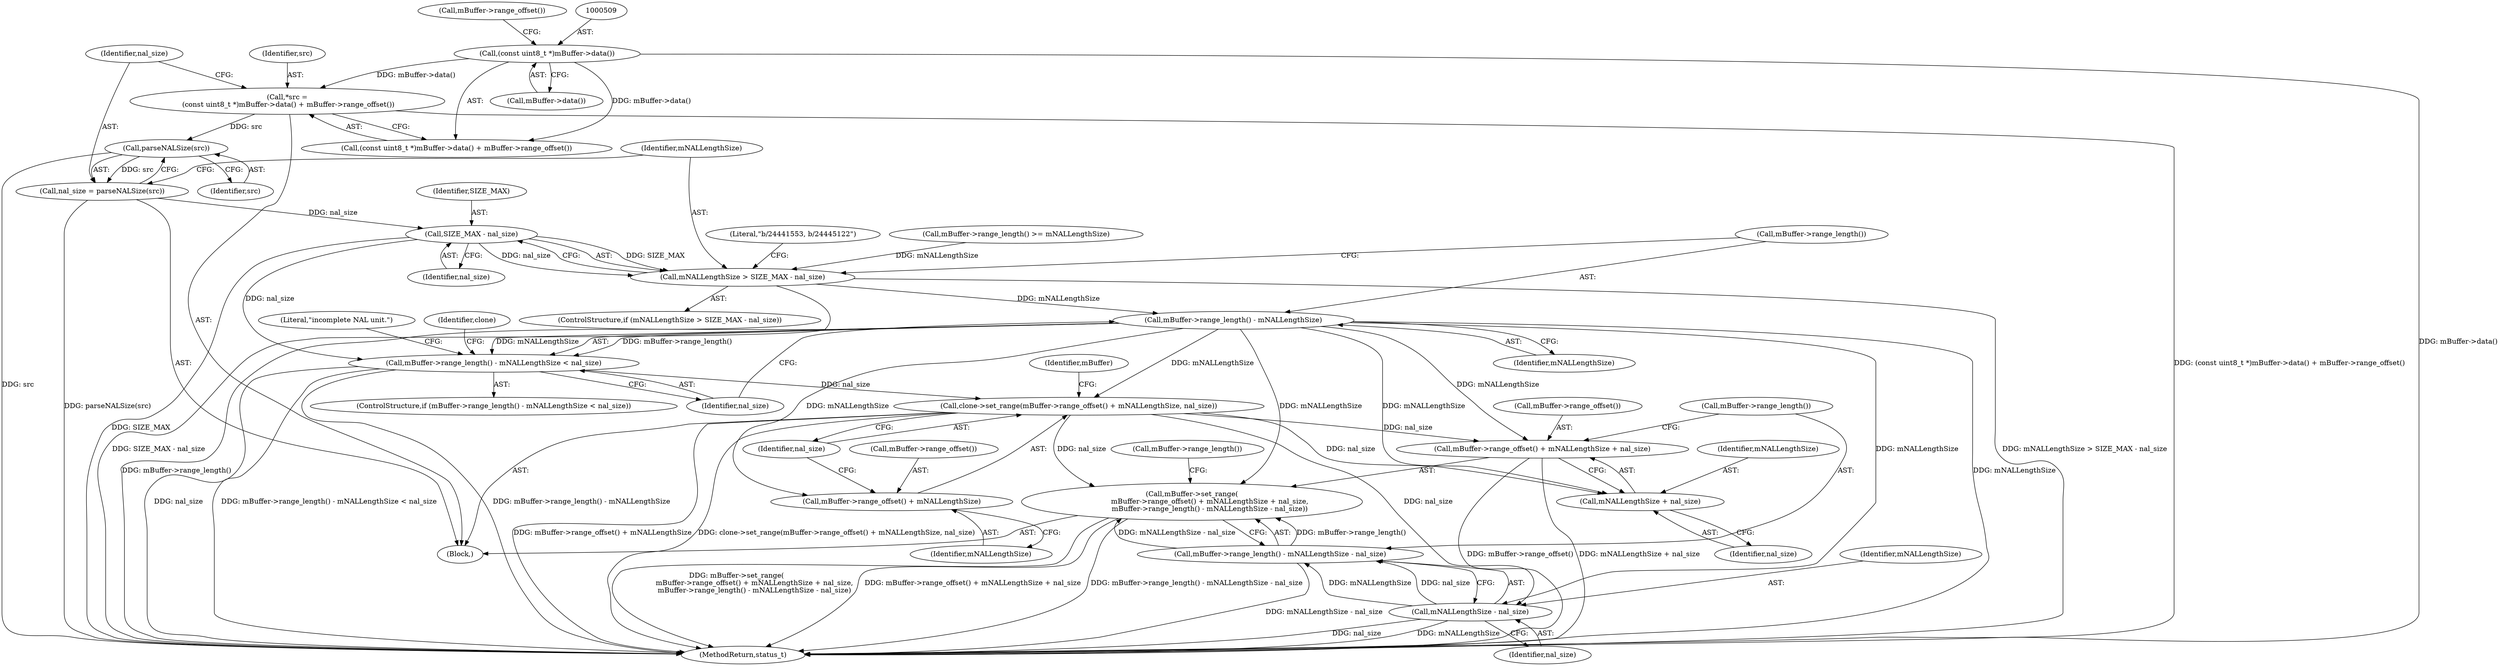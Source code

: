 digraph "0_Android_5403587a74aee2fb57076528c3927851531c8afb@pointer" {
"1000515" [label="(Call,parseNALSize(src))"];
"1000505" [label="(Call,*src =\n (const uint8_t *)mBuffer->data() + mBuffer->range_offset())"];
"1000508" [label="(Call,(const uint8_t *)mBuffer->data())"];
"1000513" [label="(Call,nal_size = parseNALSize(src))"];
"1000520" [label="(Call,SIZE_MAX - nal_size)"];
"1000518" [label="(Call,mNALLengthSize > SIZE_MAX - nal_size)"];
"1000528" [label="(Call,mBuffer->range_length() - mNALLengthSize)"];
"1000527" [label="(Call,mBuffer->range_length() - mNALLengthSize < nal_size)"];
"1000549" [label="(Call,clone->set_range(mBuffer->range_offset() + mNALLengthSize, nal_size))"];
"1000558" [label="(Call,mBuffer->set_range(\n                mBuffer->range_offset() + mNALLengthSize + nal_size,\n                mBuffer->range_length() - mNALLengthSize - nal_size))"];
"1000559" [label="(Call,mBuffer->range_offset() + mNALLengthSize + nal_size)"];
"1000561" [label="(Call,mNALLengthSize + nal_size)"];
"1000566" [label="(Call,mNALLengthSize - nal_size)"];
"1000564" [label="(Call,mBuffer->range_length() - mNALLengthSize - nal_size)"];
"1000550" [label="(Call,mBuffer->range_offset() + mNALLengthSize)"];
"1000530" [label="(Identifier,mNALLengthSize)"];
"1000529" [label="(Call,mBuffer->range_length())"];
"1000534" [label="(Literal,\"incomplete NAL unit.\")"];
"1000562" [label="(Identifier,mNALLengthSize)"];
"1000552" [label="(Identifier,mNALLengthSize)"];
"1000520" [label="(Call,SIZE_MAX - nal_size)"];
"1000526" [label="(ControlStructure,if (mBuffer->range_length() - mNALLengthSize < nal_size))"];
"1000510" [label="(Call,mBuffer->data())"];
"1000516" [label="(Identifier,src)"];
"1000519" [label="(Identifier,mNALLengthSize)"];
"1000559" [label="(Call,mBuffer->range_offset() + mNALLengthSize + nal_size)"];
"1000563" [label="(Identifier,nal_size)"];
"1000531" [label="(Identifier,nal_size)"];
"1000558" [label="(Call,mBuffer->set_range(\n                mBuffer->range_offset() + mNALLengthSize + nal_size,\n                mBuffer->range_length() - mNALLengthSize - nal_size))"];
"1000518" [label="(Call,mNALLengthSize > SIZE_MAX - nal_size)"];
"1000550" [label="(Call,mBuffer->range_offset() + mNALLengthSize)"];
"1000515" [label="(Call,parseNALSize(src))"];
"1000511" [label="(Call,mBuffer->range_offset())"];
"1000527" [label="(Call,mBuffer->range_length() - mNALLengthSize < nal_size)"];
"1000556" [label="(Identifier,mBuffer)"];
"1000514" [label="(Identifier,nal_size)"];
"1000566" [label="(Call,mNALLengthSize - nal_size)"];
"1000568" [label="(Identifier,nal_size)"];
"1000522" [label="(Identifier,nal_size)"];
"1000565" [label="(Call,mBuffer->range_length())"];
"1000564" [label="(Call,mBuffer->range_length() - mNALLengthSize - nal_size)"];
"1000525" [label="(Literal,\"b/24441553, b/24445122\")"];
"1000521" [label="(Identifier,SIZE_MAX)"];
"1000517" [label="(ControlStructure,if (mNALLengthSize > SIZE_MAX - nal_size))"];
"1000528" [label="(Call,mBuffer->range_length() - mNALLengthSize)"];
"1000571" [label="(Call,mBuffer->range_length())"];
"1000560" [label="(Call,mBuffer->range_offset())"];
"1000549" [label="(Call,clone->set_range(mBuffer->range_offset() + mNALLengthSize, nal_size))"];
"1000507" [label="(Call,(const uint8_t *)mBuffer->data() + mBuffer->range_offset())"];
"1000506" [label="(Identifier,src)"];
"1000551" [label="(Call,mBuffer->range_offset())"];
"1000513" [label="(Call,nal_size = parseNALSize(src))"];
"1000501" [label="(Call,mBuffer->range_length() >= mNALLengthSize)"];
"1000561" [label="(Call,mNALLengthSize + nal_size)"];
"1000508" [label="(Call,(const uint8_t *)mBuffer->data())"];
"1000409" [label="(Block,)"];
"1000553" [label="(Identifier,nal_size)"];
"1000567" [label="(Identifier,mNALLengthSize)"];
"1000912" [label="(MethodReturn,status_t)"];
"1000505" [label="(Call,*src =\n (const uint8_t *)mBuffer->data() + mBuffer->range_offset())"];
"1000543" [label="(Identifier,clone)"];
"1000515" -> "1000513"  [label="AST: "];
"1000515" -> "1000516"  [label="CFG: "];
"1000516" -> "1000515"  [label="AST: "];
"1000513" -> "1000515"  [label="CFG: "];
"1000515" -> "1000912"  [label="DDG: src"];
"1000515" -> "1000513"  [label="DDG: src"];
"1000505" -> "1000515"  [label="DDG: src"];
"1000505" -> "1000409"  [label="AST: "];
"1000505" -> "1000507"  [label="CFG: "];
"1000506" -> "1000505"  [label="AST: "];
"1000507" -> "1000505"  [label="AST: "];
"1000514" -> "1000505"  [label="CFG: "];
"1000505" -> "1000912"  [label="DDG: (const uint8_t *)mBuffer->data() + mBuffer->range_offset()"];
"1000508" -> "1000505"  [label="DDG: mBuffer->data()"];
"1000508" -> "1000507"  [label="AST: "];
"1000508" -> "1000510"  [label="CFG: "];
"1000509" -> "1000508"  [label="AST: "];
"1000510" -> "1000508"  [label="AST: "];
"1000511" -> "1000508"  [label="CFG: "];
"1000508" -> "1000912"  [label="DDG: mBuffer->data()"];
"1000508" -> "1000507"  [label="DDG: mBuffer->data()"];
"1000513" -> "1000409"  [label="AST: "];
"1000514" -> "1000513"  [label="AST: "];
"1000519" -> "1000513"  [label="CFG: "];
"1000513" -> "1000912"  [label="DDG: parseNALSize(src)"];
"1000513" -> "1000520"  [label="DDG: nal_size"];
"1000520" -> "1000518"  [label="AST: "];
"1000520" -> "1000522"  [label="CFG: "];
"1000521" -> "1000520"  [label="AST: "];
"1000522" -> "1000520"  [label="AST: "];
"1000518" -> "1000520"  [label="CFG: "];
"1000520" -> "1000912"  [label="DDG: SIZE_MAX"];
"1000520" -> "1000518"  [label="DDG: SIZE_MAX"];
"1000520" -> "1000518"  [label="DDG: nal_size"];
"1000520" -> "1000527"  [label="DDG: nal_size"];
"1000518" -> "1000517"  [label="AST: "];
"1000519" -> "1000518"  [label="AST: "];
"1000525" -> "1000518"  [label="CFG: "];
"1000529" -> "1000518"  [label="CFG: "];
"1000518" -> "1000912"  [label="DDG: SIZE_MAX - nal_size"];
"1000518" -> "1000912"  [label="DDG: mNALLengthSize > SIZE_MAX - nal_size"];
"1000501" -> "1000518"  [label="DDG: mNALLengthSize"];
"1000518" -> "1000528"  [label="DDG: mNALLengthSize"];
"1000528" -> "1000527"  [label="AST: "];
"1000528" -> "1000530"  [label="CFG: "];
"1000529" -> "1000528"  [label="AST: "];
"1000530" -> "1000528"  [label="AST: "];
"1000531" -> "1000528"  [label="CFG: "];
"1000528" -> "1000912"  [label="DDG: mNALLengthSize"];
"1000528" -> "1000912"  [label="DDG: mBuffer->range_length()"];
"1000528" -> "1000527"  [label="DDG: mBuffer->range_length()"];
"1000528" -> "1000527"  [label="DDG: mNALLengthSize"];
"1000528" -> "1000549"  [label="DDG: mNALLengthSize"];
"1000528" -> "1000550"  [label="DDG: mNALLengthSize"];
"1000528" -> "1000558"  [label="DDG: mNALLengthSize"];
"1000528" -> "1000559"  [label="DDG: mNALLengthSize"];
"1000528" -> "1000561"  [label="DDG: mNALLengthSize"];
"1000528" -> "1000566"  [label="DDG: mNALLengthSize"];
"1000527" -> "1000526"  [label="AST: "];
"1000527" -> "1000531"  [label="CFG: "];
"1000531" -> "1000527"  [label="AST: "];
"1000534" -> "1000527"  [label="CFG: "];
"1000543" -> "1000527"  [label="CFG: "];
"1000527" -> "1000912"  [label="DDG: mBuffer->range_length() - mNALLengthSize"];
"1000527" -> "1000912"  [label="DDG: nal_size"];
"1000527" -> "1000912"  [label="DDG: mBuffer->range_length() - mNALLengthSize < nal_size"];
"1000527" -> "1000549"  [label="DDG: nal_size"];
"1000549" -> "1000409"  [label="AST: "];
"1000549" -> "1000553"  [label="CFG: "];
"1000550" -> "1000549"  [label="AST: "];
"1000553" -> "1000549"  [label="AST: "];
"1000556" -> "1000549"  [label="CFG: "];
"1000549" -> "1000912"  [label="DDG: mBuffer->range_offset() + mNALLengthSize"];
"1000549" -> "1000912"  [label="DDG: clone->set_range(mBuffer->range_offset() + mNALLengthSize, nal_size)"];
"1000549" -> "1000558"  [label="DDG: nal_size"];
"1000549" -> "1000559"  [label="DDG: nal_size"];
"1000549" -> "1000561"  [label="DDG: nal_size"];
"1000549" -> "1000566"  [label="DDG: nal_size"];
"1000558" -> "1000409"  [label="AST: "];
"1000558" -> "1000564"  [label="CFG: "];
"1000559" -> "1000558"  [label="AST: "];
"1000564" -> "1000558"  [label="AST: "];
"1000571" -> "1000558"  [label="CFG: "];
"1000558" -> "1000912"  [label="DDG: mBuffer->set_range(\n                mBuffer->range_offset() + mNALLengthSize + nal_size,\n                mBuffer->range_length() - mNALLengthSize - nal_size)"];
"1000558" -> "1000912"  [label="DDG: mBuffer->range_offset() + mNALLengthSize + nal_size"];
"1000558" -> "1000912"  [label="DDG: mBuffer->range_length() - mNALLengthSize - nal_size"];
"1000564" -> "1000558"  [label="DDG: mBuffer->range_length()"];
"1000564" -> "1000558"  [label="DDG: mNALLengthSize - nal_size"];
"1000559" -> "1000561"  [label="CFG: "];
"1000560" -> "1000559"  [label="AST: "];
"1000561" -> "1000559"  [label="AST: "];
"1000565" -> "1000559"  [label="CFG: "];
"1000559" -> "1000912"  [label="DDG: mBuffer->range_offset()"];
"1000559" -> "1000912"  [label="DDG: mNALLengthSize + nal_size"];
"1000561" -> "1000563"  [label="CFG: "];
"1000562" -> "1000561"  [label="AST: "];
"1000563" -> "1000561"  [label="AST: "];
"1000566" -> "1000564"  [label="AST: "];
"1000566" -> "1000568"  [label="CFG: "];
"1000567" -> "1000566"  [label="AST: "];
"1000568" -> "1000566"  [label="AST: "];
"1000564" -> "1000566"  [label="CFG: "];
"1000566" -> "1000912"  [label="DDG: nal_size"];
"1000566" -> "1000912"  [label="DDG: mNALLengthSize"];
"1000566" -> "1000564"  [label="DDG: mNALLengthSize"];
"1000566" -> "1000564"  [label="DDG: nal_size"];
"1000565" -> "1000564"  [label="AST: "];
"1000564" -> "1000912"  [label="DDG: mNALLengthSize - nal_size"];
"1000550" -> "1000552"  [label="CFG: "];
"1000551" -> "1000550"  [label="AST: "];
"1000552" -> "1000550"  [label="AST: "];
"1000553" -> "1000550"  [label="CFG: "];
}

